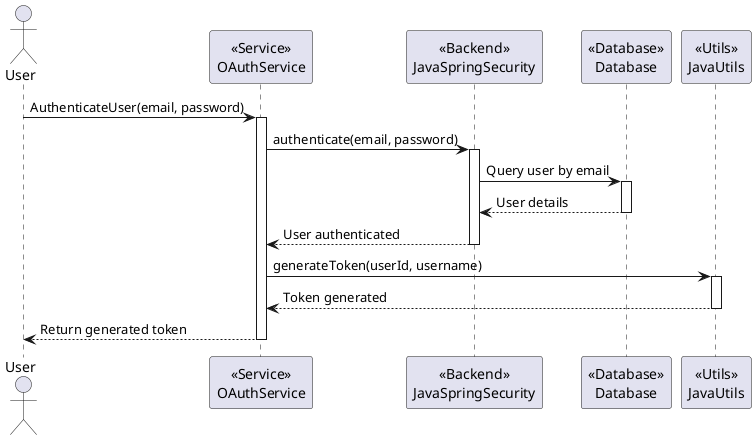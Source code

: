 @startuml

actor User

participant OAuthService as "<<Service>>\nOAuthService"
participant JavaSpringSecurity as "<<Backend>>\nJavaSpringSecurity"
participant Database as "<<Database>>\nDatabase"
participant JavaUtils as "<<Utils>>\nJavaUtils"

User -> OAuthService: AuthenticateUser(email, password)
activate OAuthService

OAuthService -> JavaSpringSecurity: authenticate(email, password)
activate JavaSpringSecurity

JavaSpringSecurity -> Database: Query user by email
activate Database

Database --> JavaSpringSecurity: User details
deactivate Database

JavaSpringSecurity --> OAuthService: User authenticated
deactivate JavaSpringSecurity

OAuthService -> JavaUtils: generateToken(userId, username)
activate JavaUtils

JavaUtils --> OAuthService: Token generated
deactivate JavaUtils

OAuthService --> User: Return generated token
deactivate OAuthService

@enduml

